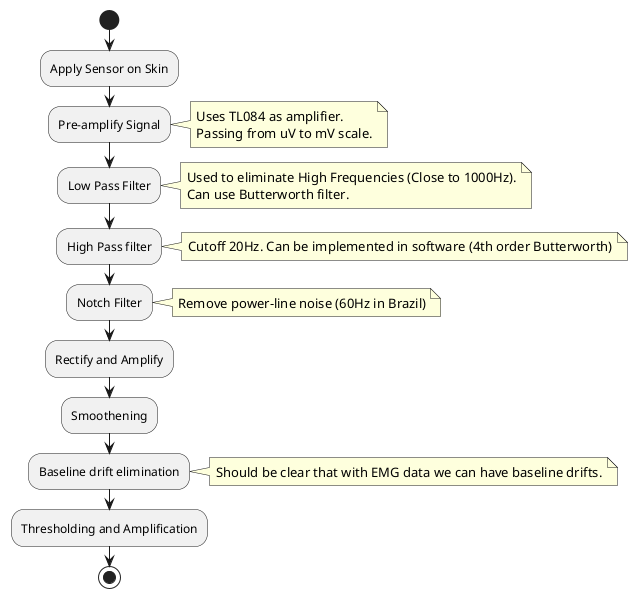 @startuml EMG Siganl Read

start
:Apply Sensor on Skin;

:Pre-amplify Signal;
note right 
    Uses TL084 as amplifier.
    Passing from uV to mV scale.
end note

:Low Pass Filter;
note right
    Used to eliminate High Frequencies (Close to 1000Hz).
    Can use Butterworth filter.
end note

:High Pass filter;
note right 
    Cutoff 20Hz. Can be implemented in software (4th order Butterworth)
end note

:Notch Filter;
note right 
    Remove power-line noise (60Hz in Brazil)
end note

:Rectify and Amplify;

:Smoothening;

:Baseline drift elimination;
note right
    Should be clear that with EMG data we can have baseline drifts.
end note

:Thresholding and Amplification;

stop

@enduml
